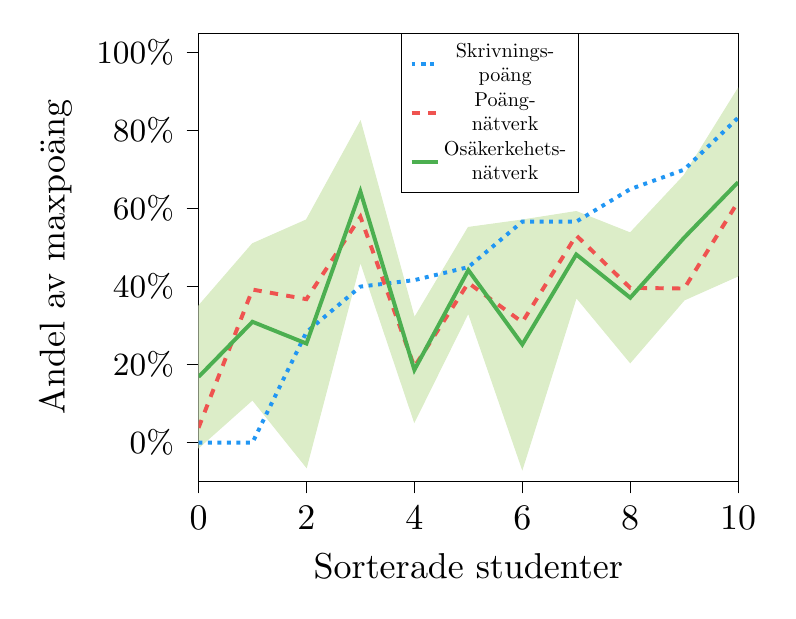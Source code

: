 % This file was created by matplotlib2tikz v0.7.4.
\begin{tikzpicture}

\definecolor{klight_green_100}{RGB}{220, 237, 200}
\definecolor{klight_green_200}{RGB}{197, 225, 165}
\definecolor{klight_green_300}{RGB}{174, 213, 129}
\definecolor{klight_green_400}{RGB}{156, 204, 101}
\definecolor{klight_green_500}{RGB}{139, 195, 74}
\definecolor{kred_100}{RGB}{255, 205, 210}
\definecolor{kred_400}{RGB}{239, 83, 80}
\definecolor{kyellow_400}{RGB}{255, 238, 88}
\definecolor{kgreen_300}{RGB}{129, 199, 132}
\definecolor{kgreen_500}{RGB}{76, 175, 80}
\definecolor{kblue_500}{RGB}{33, 150, 243}
\definecolor{kgrey}{RGB}{222,222,222}
\definecolor{korange}{RGB}{255, 152, 0}  % orange 500

\begin{axis}[
tick align=outside,
tick pos=left,
x grid style={white!69.02!black},
xlabel={Sorterade studenter},
xmin=0, xmax=10,
xtick style={color=black},
y grid style={white!69.02!black},
yticklabel={\small \pgfmathparse{\tick}\pgfmathprintnumber{\pgfmathresult}\%},
ylabel={Andel av maxpoäng},
ymin=-10, ymax=105,
legend style={at={(0.54, 1)},
                nodes={scale=0.56, transform shape},
                cells={align=center},
                anchor=north,legend columns=1},
legend image post style={scale=0.56},
ytick style={color=black},
nodes={scale=1.3, transform shape}  % increase size of everything
]
\path [draw=klight_green_100, fill=klight_green_100]
(axis cs:0,34.993)
--(axis cs:0,-1.338)
--(axis cs:1,10.975)
--(axis cs:2,-6.311)
--(axis cs:3,46.441)
--(axis cs:4,5.344)
--(axis cs:5,33.298)
--(axis cs:6,-6.755)
--(axis cs:7,37.246)
--(axis cs:8,20.53)
--(axis cs:9,36.584)
--(axis cs:10,42.76)
--(axis cs:10,90.828)
--(axis cs:10,90.828)
--(axis cs:9,68.531)
--(axis cs:8,53.754)
--(axis cs:7,59.248)
--(axis cs:6,57.069)
--(axis cs:5,55.17)
--(axis cs:4,31.94)
--(axis cs:3,82.35)
--(axis cs:2,57.103)
--(axis cs:1,50.98)
--(axis cs:0,34.993)
--cycle;

\addplot [thick, kblue_500, line width=0.5mm, dotted]
table {%
0 0
1 0
2 28.333
3 40
4 41.667
5 45
6 56.667
7 56.667
8 65
9 70
10 83.333
};
\addplot [thick, kred_400, line width=0.5mm, dashed]
table {%
0 3.785
1 39.24
2 36.777
3 57.905
4 19.425
5 40.955
6 30.886
7 53.134
8 39.676
9 39.506
10 61.794
};
\addplot [thick, kgreen_500, line width=0.5mm]
table {%
0 16.827
1 30.977
2 25.396
3 64.395
4 18.642
5 44.234
6 25.157
7 48.247
8 37.142
9 52.557
10 66.794
};
\legend{Skrivnings-\\poäng, Poäng-\\nätverk, Osäkerkehets-\\nätverk}
\end{axis}

\end{tikzpicture}